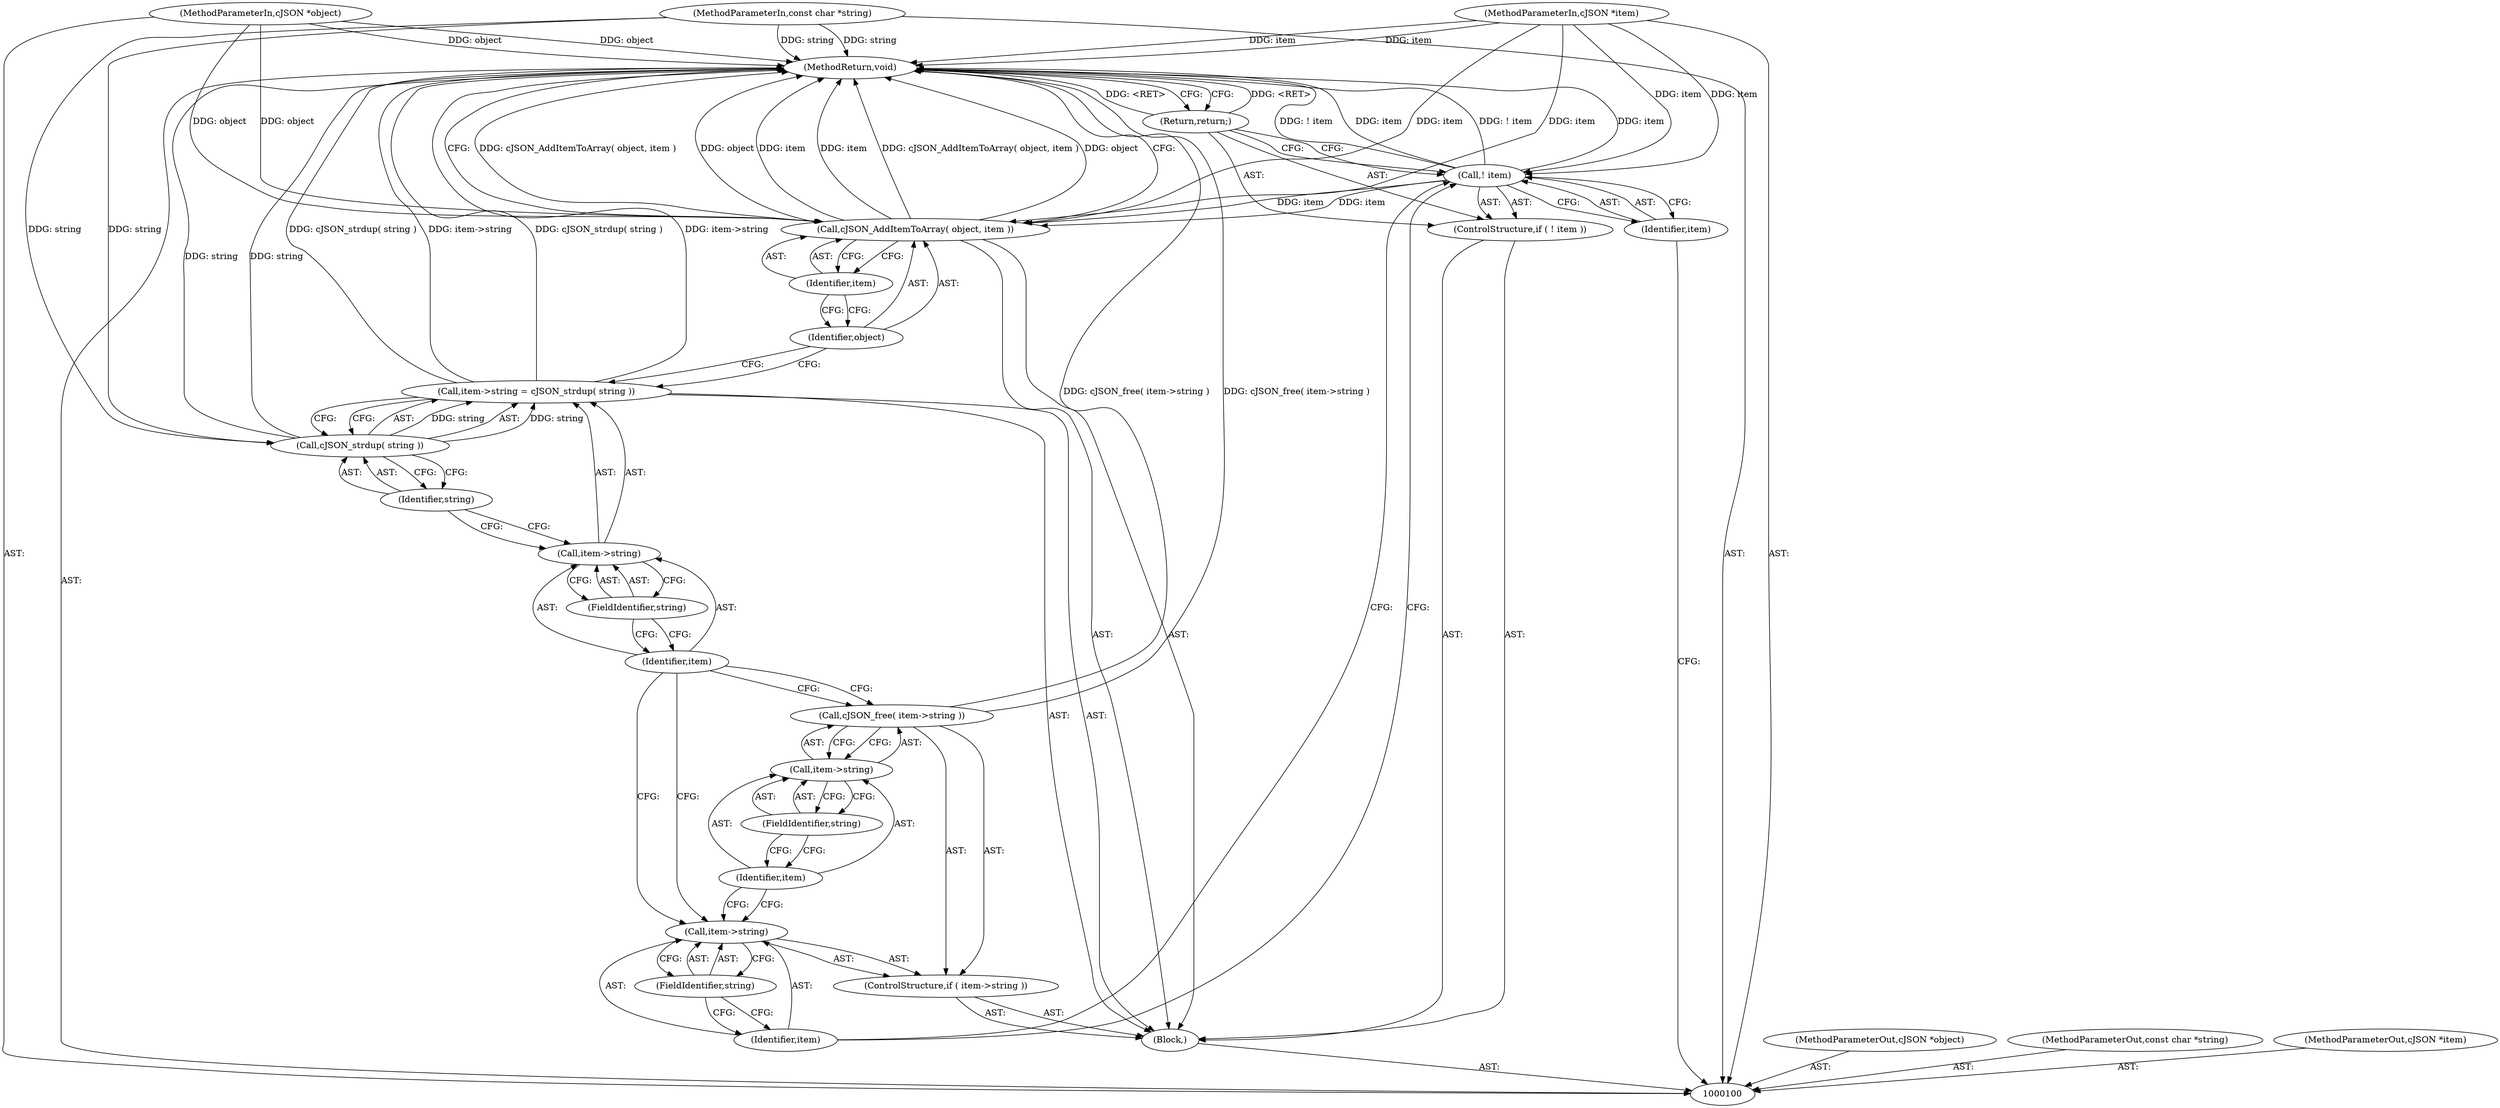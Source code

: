 digraph "1_iperf_91f2fa59e8ed80dfbf400add0164ee0e508e412a_2" {
"1000126" [label="(MethodReturn,void)"];
"1000101" [label="(MethodParameterIn,cJSON *object)"];
"1000158" [label="(MethodParameterOut,cJSON *object)"];
"1000102" [label="(MethodParameterIn,const char *string)"];
"1000159" [label="(MethodParameterOut,const char *string)"];
"1000103" [label="(MethodParameterIn,cJSON *item)"];
"1000160" [label="(MethodParameterOut,cJSON *item)"];
"1000104" [label="(Block,)"];
"1000105" [label="(ControlStructure,if ( ! item ))"];
"1000106" [label="(Call,! item)"];
"1000107" [label="(Identifier,item)"];
"1000108" [label="(Return,return;)"];
"1000109" [label="(ControlStructure,if ( item->string ))"];
"1000112" [label="(FieldIdentifier,string)"];
"1000110" [label="(Call,item->string)"];
"1000111" [label="(Identifier,item)"];
"1000114" [label="(Call,item->string)"];
"1000115" [label="(Identifier,item)"];
"1000113" [label="(Call,cJSON_free( item->string ))"];
"1000116" [label="(FieldIdentifier,string)"];
"1000117" [label="(Call,item->string = cJSON_strdup( string ))"];
"1000118" [label="(Call,item->string)"];
"1000119" [label="(Identifier,item)"];
"1000121" [label="(Call,cJSON_strdup( string ))"];
"1000122" [label="(Identifier,string)"];
"1000120" [label="(FieldIdentifier,string)"];
"1000123" [label="(Call,cJSON_AddItemToArray( object, item ))"];
"1000124" [label="(Identifier,object)"];
"1000125" [label="(Identifier,item)"];
"1000126" -> "1000100"  [label="AST: "];
"1000126" -> "1000108"  [label="CFG: "];
"1000126" -> "1000123"  [label="CFG: "];
"1000108" -> "1000126"  [label="DDG: <RET>"];
"1000123" -> "1000126"  [label="DDG: item"];
"1000123" -> "1000126"  [label="DDG: cJSON_AddItemToArray( object, item )"];
"1000123" -> "1000126"  [label="DDG: object"];
"1000106" -> "1000126"  [label="DDG: item"];
"1000106" -> "1000126"  [label="DDG: ! item"];
"1000103" -> "1000126"  [label="DDG: item"];
"1000117" -> "1000126"  [label="DDG: cJSON_strdup( string )"];
"1000117" -> "1000126"  [label="DDG: item->string"];
"1000102" -> "1000126"  [label="DDG: string"];
"1000121" -> "1000126"  [label="DDG: string"];
"1000113" -> "1000126"  [label="DDG: cJSON_free( item->string )"];
"1000101" -> "1000126"  [label="DDG: object"];
"1000101" -> "1000100"  [label="AST: "];
"1000101" -> "1000126"  [label="DDG: object"];
"1000101" -> "1000123"  [label="DDG: object"];
"1000158" -> "1000100"  [label="AST: "];
"1000102" -> "1000100"  [label="AST: "];
"1000102" -> "1000126"  [label="DDG: string"];
"1000102" -> "1000121"  [label="DDG: string"];
"1000159" -> "1000100"  [label="AST: "];
"1000103" -> "1000100"  [label="AST: "];
"1000103" -> "1000126"  [label="DDG: item"];
"1000103" -> "1000106"  [label="DDG: item"];
"1000103" -> "1000123"  [label="DDG: item"];
"1000160" -> "1000100"  [label="AST: "];
"1000104" -> "1000100"  [label="AST: "];
"1000105" -> "1000104"  [label="AST: "];
"1000109" -> "1000104"  [label="AST: "];
"1000117" -> "1000104"  [label="AST: "];
"1000123" -> "1000104"  [label="AST: "];
"1000105" -> "1000104"  [label="AST: "];
"1000106" -> "1000105"  [label="AST: "];
"1000108" -> "1000105"  [label="AST: "];
"1000106" -> "1000105"  [label="AST: "];
"1000106" -> "1000107"  [label="CFG: "];
"1000107" -> "1000106"  [label="AST: "];
"1000108" -> "1000106"  [label="CFG: "];
"1000111" -> "1000106"  [label="CFG: "];
"1000106" -> "1000126"  [label="DDG: item"];
"1000106" -> "1000126"  [label="DDG: ! item"];
"1000103" -> "1000106"  [label="DDG: item"];
"1000106" -> "1000123"  [label="DDG: item"];
"1000107" -> "1000106"  [label="AST: "];
"1000107" -> "1000100"  [label="CFG: "];
"1000106" -> "1000107"  [label="CFG: "];
"1000108" -> "1000105"  [label="AST: "];
"1000108" -> "1000106"  [label="CFG: "];
"1000126" -> "1000108"  [label="CFG: "];
"1000108" -> "1000126"  [label="DDG: <RET>"];
"1000109" -> "1000104"  [label="AST: "];
"1000110" -> "1000109"  [label="AST: "];
"1000113" -> "1000109"  [label="AST: "];
"1000112" -> "1000110"  [label="AST: "];
"1000112" -> "1000111"  [label="CFG: "];
"1000110" -> "1000112"  [label="CFG: "];
"1000110" -> "1000109"  [label="AST: "];
"1000110" -> "1000112"  [label="CFG: "];
"1000111" -> "1000110"  [label="AST: "];
"1000112" -> "1000110"  [label="AST: "];
"1000115" -> "1000110"  [label="CFG: "];
"1000119" -> "1000110"  [label="CFG: "];
"1000111" -> "1000110"  [label="AST: "];
"1000111" -> "1000106"  [label="CFG: "];
"1000112" -> "1000111"  [label="CFG: "];
"1000114" -> "1000113"  [label="AST: "];
"1000114" -> "1000116"  [label="CFG: "];
"1000115" -> "1000114"  [label="AST: "];
"1000116" -> "1000114"  [label="AST: "];
"1000113" -> "1000114"  [label="CFG: "];
"1000115" -> "1000114"  [label="AST: "];
"1000115" -> "1000110"  [label="CFG: "];
"1000116" -> "1000115"  [label="CFG: "];
"1000113" -> "1000109"  [label="AST: "];
"1000113" -> "1000114"  [label="CFG: "];
"1000114" -> "1000113"  [label="AST: "];
"1000119" -> "1000113"  [label="CFG: "];
"1000113" -> "1000126"  [label="DDG: cJSON_free( item->string )"];
"1000116" -> "1000114"  [label="AST: "];
"1000116" -> "1000115"  [label="CFG: "];
"1000114" -> "1000116"  [label="CFG: "];
"1000117" -> "1000104"  [label="AST: "];
"1000117" -> "1000121"  [label="CFG: "];
"1000118" -> "1000117"  [label="AST: "];
"1000121" -> "1000117"  [label="AST: "];
"1000124" -> "1000117"  [label="CFG: "];
"1000117" -> "1000126"  [label="DDG: cJSON_strdup( string )"];
"1000117" -> "1000126"  [label="DDG: item->string"];
"1000121" -> "1000117"  [label="DDG: string"];
"1000118" -> "1000117"  [label="AST: "];
"1000118" -> "1000120"  [label="CFG: "];
"1000119" -> "1000118"  [label="AST: "];
"1000120" -> "1000118"  [label="AST: "];
"1000122" -> "1000118"  [label="CFG: "];
"1000119" -> "1000118"  [label="AST: "];
"1000119" -> "1000113"  [label="CFG: "];
"1000119" -> "1000110"  [label="CFG: "];
"1000120" -> "1000119"  [label="CFG: "];
"1000121" -> "1000117"  [label="AST: "];
"1000121" -> "1000122"  [label="CFG: "];
"1000122" -> "1000121"  [label="AST: "];
"1000117" -> "1000121"  [label="CFG: "];
"1000121" -> "1000126"  [label="DDG: string"];
"1000121" -> "1000117"  [label="DDG: string"];
"1000102" -> "1000121"  [label="DDG: string"];
"1000122" -> "1000121"  [label="AST: "];
"1000122" -> "1000118"  [label="CFG: "];
"1000121" -> "1000122"  [label="CFG: "];
"1000120" -> "1000118"  [label="AST: "];
"1000120" -> "1000119"  [label="CFG: "];
"1000118" -> "1000120"  [label="CFG: "];
"1000123" -> "1000104"  [label="AST: "];
"1000123" -> "1000125"  [label="CFG: "];
"1000124" -> "1000123"  [label="AST: "];
"1000125" -> "1000123"  [label="AST: "];
"1000126" -> "1000123"  [label="CFG: "];
"1000123" -> "1000126"  [label="DDG: item"];
"1000123" -> "1000126"  [label="DDG: cJSON_AddItemToArray( object, item )"];
"1000123" -> "1000126"  [label="DDG: object"];
"1000101" -> "1000123"  [label="DDG: object"];
"1000106" -> "1000123"  [label="DDG: item"];
"1000103" -> "1000123"  [label="DDG: item"];
"1000124" -> "1000123"  [label="AST: "];
"1000124" -> "1000117"  [label="CFG: "];
"1000125" -> "1000124"  [label="CFG: "];
"1000125" -> "1000123"  [label="AST: "];
"1000125" -> "1000124"  [label="CFG: "];
"1000123" -> "1000125"  [label="CFG: "];
}
